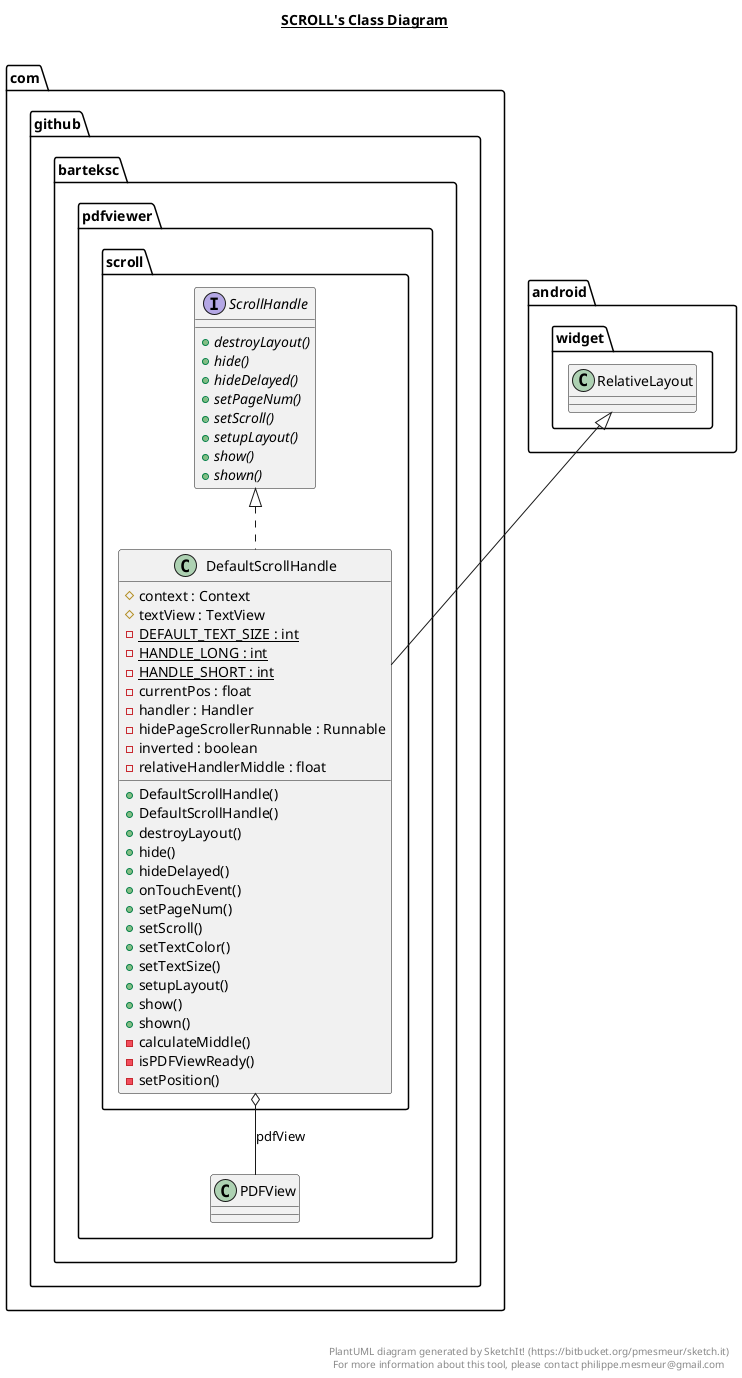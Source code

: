 @startuml

title __SCROLL's Class Diagram__\n

  namespace com.github.barteksc.pdfviewer {
    namespace scroll {
      class com.github.barteksc.pdfviewer.scroll.DefaultScrollHandle {
          # context : Context
          # textView : TextView
          {static} - DEFAULT_TEXT_SIZE : int
          {static} - HANDLE_LONG : int
          {static} - HANDLE_SHORT : int
          - currentPos : float
          - handler : Handler
          - hidePageScrollerRunnable : Runnable
          - inverted : boolean
          - relativeHandlerMiddle : float
          + DefaultScrollHandle()
          + DefaultScrollHandle()
          + destroyLayout()
          + hide()
          + hideDelayed()
          + onTouchEvent()
          + setPageNum()
          + setScroll()
          + setTextColor()
          + setTextSize()
          + setupLayout()
          + show()
          + shown()
          - calculateMiddle()
          - isPDFViewReady()
          - setPosition()
      }
    }
  }
  

  namespace com.github.barteksc.pdfviewer {
    namespace scroll {
      interface com.github.barteksc.pdfviewer.scroll.ScrollHandle {
          {abstract} + destroyLayout()
          {abstract} + hide()
          {abstract} + hideDelayed()
          {abstract} + setPageNum()
          {abstract} + setScroll()
          {abstract} + setupLayout()
          {abstract} + show()
          {abstract} + shown()
      }
    }
  }
  

  com.github.barteksc.pdfviewer.scroll.DefaultScrollHandle .up.|> com.github.barteksc.pdfviewer.scroll.ScrollHandle
  com.github.barteksc.pdfviewer.scroll.DefaultScrollHandle -up-|> android.widget.RelativeLayout
  com.github.barteksc.pdfviewer.scroll.DefaultScrollHandle o-- com.github.barteksc.pdfviewer.PDFView : pdfView


right footer


PlantUML diagram generated by SketchIt! (https://bitbucket.org/pmesmeur/sketch.it)
For more information about this tool, please contact philippe.mesmeur@gmail.com
endfooter

@enduml

